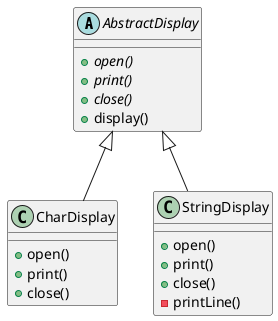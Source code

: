 @startuml

abstract class AbstractDisplay {
    +{abstract} open()
    +{abstract} print()
    +{abstract} close()
    +display()
}
class CharDisplay {
    +open()
    +print()
    +close()
}
class StringDisplay {
    +open()
    +print()
    +close()
    -printLine()
}

AbstractDisplay <|-- CharDisplay
AbstractDisplay <|-- StringDisplay

@enduml